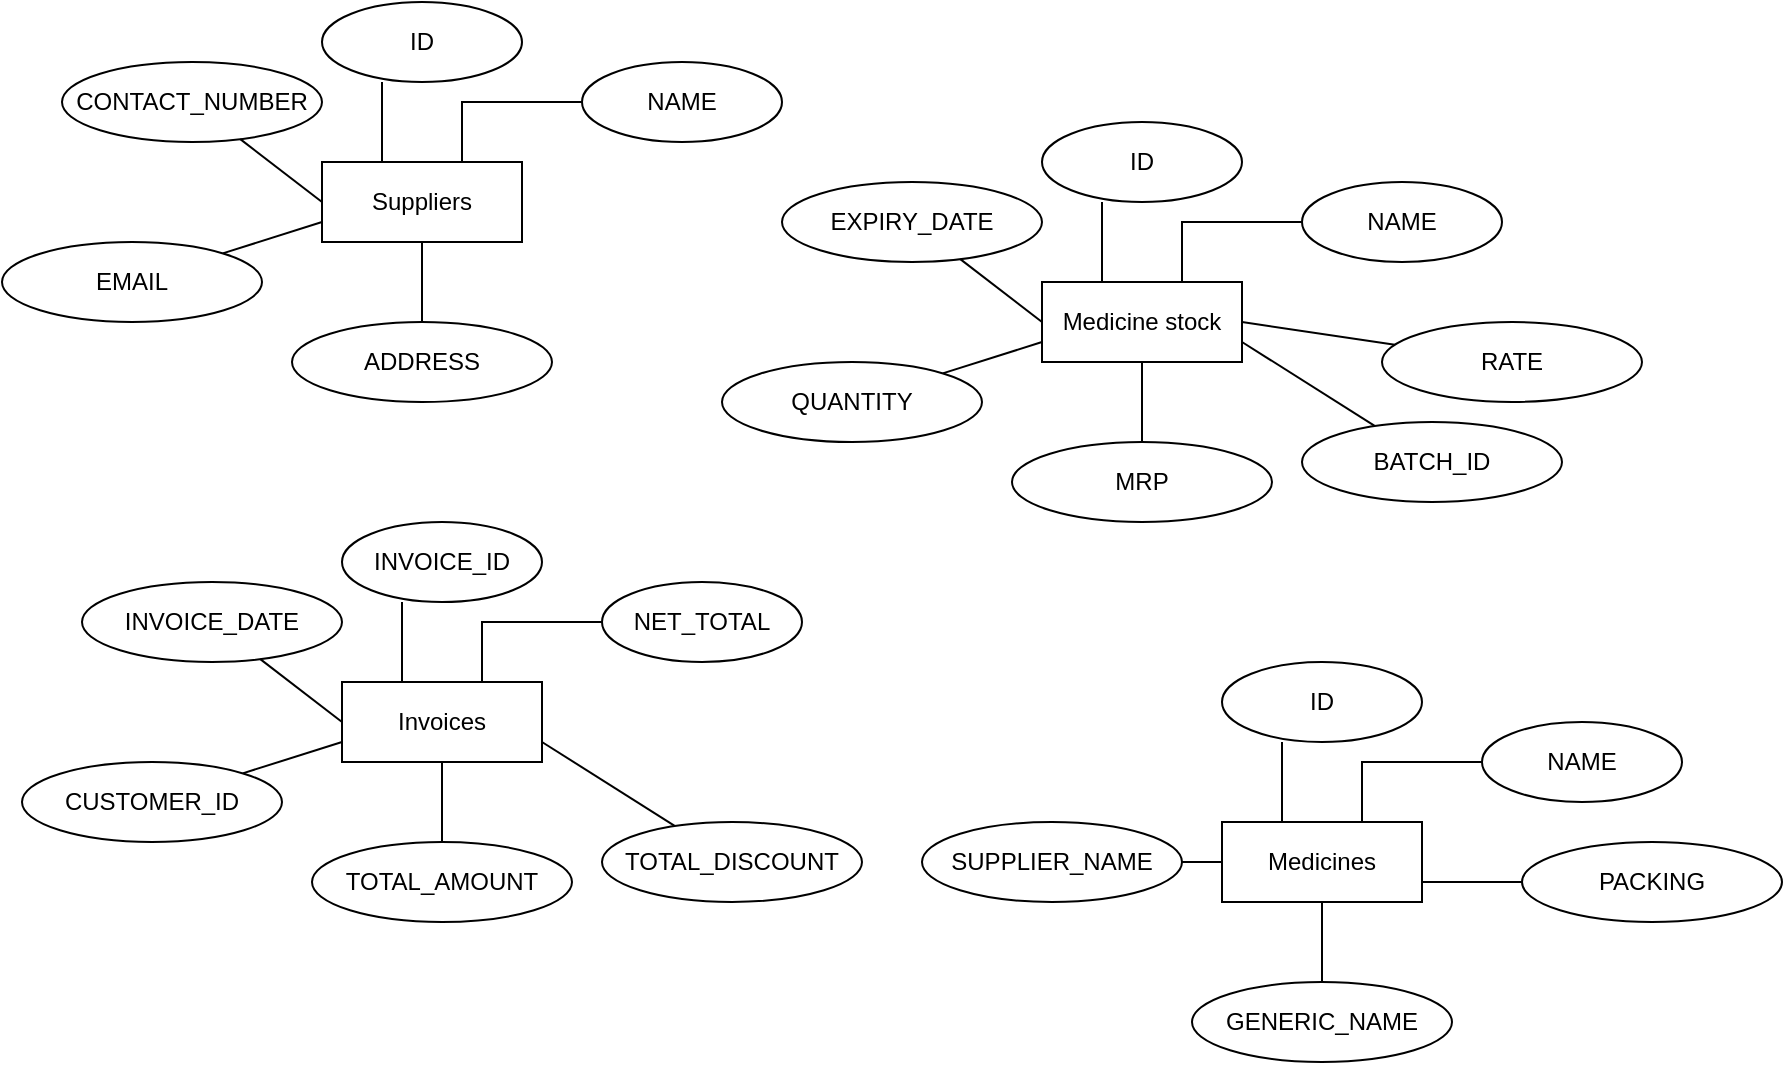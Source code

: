<mxfile version="16.4.3" type="github">
  <diagram id="R2lEEEUBdFMjLlhIrx00" name="Page-1">
    <mxGraphModel dx="727" dy="824" grid="1" gridSize="10" guides="1" tooltips="1" connect="1" arrows="1" fold="1" page="1" pageScale="1" pageWidth="850" pageHeight="1100" math="0" shadow="0" extFonts="Permanent Marker^https://fonts.googleapis.com/css?family=Permanent+Marker">
      <root>
        <mxCell id="0" />
        <mxCell id="1" parent="0" />
        <mxCell id="fip5N9C-G7Y2aDPfU7Cz-6" value="Suppliers" style="whiteSpace=wrap;html=1;align=center;" vertex="1" parent="1">
          <mxGeometry x="340" y="190" width="100" height="40" as="geometry" />
        </mxCell>
        <mxCell id="fip5N9C-G7Y2aDPfU7Cz-7" value="ID" style="ellipse;whiteSpace=wrap;html=1;align=center;" vertex="1" parent="1">
          <mxGeometry x="340" y="110" width="100" height="40" as="geometry" />
        </mxCell>
        <mxCell id="fip5N9C-G7Y2aDPfU7Cz-8" value="NAME" style="ellipse;whiteSpace=wrap;html=1;align=center;" vertex="1" parent="1">
          <mxGeometry x="470" y="140" width="100" height="40" as="geometry" />
        </mxCell>
        <mxCell id="fip5N9C-G7Y2aDPfU7Cz-10" value="" style="endArrow=none;html=1;rounded=0;entryX=0.3;entryY=1;entryDx=0;entryDy=0;entryPerimeter=0;exitX=0.3;exitY=0;exitDx=0;exitDy=0;exitPerimeter=0;" edge="1" parent="1" source="fip5N9C-G7Y2aDPfU7Cz-6" target="fip5N9C-G7Y2aDPfU7Cz-7">
          <mxGeometry width="50" height="50" relative="1" as="geometry">
            <mxPoint x="360" y="200" as="sourcePoint" />
            <mxPoint x="410" y="150" as="targetPoint" />
          </mxGeometry>
        </mxCell>
        <mxCell id="fip5N9C-G7Y2aDPfU7Cz-11" value="" style="endArrow=none;html=1;rounded=0;entryX=0;entryY=0.5;entryDx=0;entryDy=0;exitX=0.7;exitY=0;exitDx=0;exitDy=0;exitPerimeter=0;" edge="1" parent="1" source="fip5N9C-G7Y2aDPfU7Cz-6" target="fip5N9C-G7Y2aDPfU7Cz-8">
          <mxGeometry width="50" height="50" relative="1" as="geometry">
            <mxPoint x="400" y="160" as="sourcePoint" />
            <mxPoint x="380" y="160" as="targetPoint" />
            <Array as="points">
              <mxPoint x="410" y="160" />
            </Array>
          </mxGeometry>
        </mxCell>
        <mxCell id="fip5N9C-G7Y2aDPfU7Cz-12" value="CONTACT_NUMBER" style="ellipse;whiteSpace=wrap;html=1;align=center;" vertex="1" parent="1">
          <mxGeometry x="210" y="140" width="130" height="40" as="geometry" />
        </mxCell>
        <mxCell id="fip5N9C-G7Y2aDPfU7Cz-13" value="" style="endArrow=none;html=1;rounded=0;exitX=0;exitY=0.5;exitDx=0;exitDy=0;" edge="1" parent="1" target="fip5N9C-G7Y2aDPfU7Cz-12" source="fip5N9C-G7Y2aDPfU7Cz-6">
          <mxGeometry width="50" height="50" relative="1" as="geometry">
            <mxPoint x="270" y="220" as="sourcePoint" />
            <mxPoint x="310" y="180" as="targetPoint" />
          </mxGeometry>
        </mxCell>
        <mxCell id="fip5N9C-G7Y2aDPfU7Cz-14" value="EMAIL" style="ellipse;whiteSpace=wrap;html=1;align=center;" vertex="1" parent="1">
          <mxGeometry x="180" y="230" width="130" height="40" as="geometry" />
        </mxCell>
        <mxCell id="fip5N9C-G7Y2aDPfU7Cz-15" value="" style="endArrow=none;html=1;rounded=0;exitX=0;exitY=0.75;exitDx=0;exitDy=0;" edge="1" parent="1" target="fip5N9C-G7Y2aDPfU7Cz-14" source="fip5N9C-G7Y2aDPfU7Cz-6">
          <mxGeometry width="50" height="50" relative="1" as="geometry">
            <mxPoint x="310" y="300" as="sourcePoint" />
            <mxPoint x="280" y="270" as="targetPoint" />
          </mxGeometry>
        </mxCell>
        <mxCell id="fip5N9C-G7Y2aDPfU7Cz-16" value="ADDRESS" style="ellipse;whiteSpace=wrap;html=1;align=center;" vertex="1" parent="1">
          <mxGeometry x="325" y="270" width="130" height="40" as="geometry" />
        </mxCell>
        <mxCell id="fip5N9C-G7Y2aDPfU7Cz-17" value="" style="endArrow=none;html=1;rounded=0;exitX=0.5;exitY=1;exitDx=0;exitDy=0;" edge="1" parent="1" target="fip5N9C-G7Y2aDPfU7Cz-16" source="fip5N9C-G7Y2aDPfU7Cz-6">
          <mxGeometry width="50" height="50" relative="1" as="geometry">
            <mxPoint x="410" y="240" as="sourcePoint" />
            <mxPoint x="425" y="310" as="targetPoint" />
          </mxGeometry>
        </mxCell>
        <mxCell id="fip5N9C-G7Y2aDPfU7Cz-18" value="Invoices" style="whiteSpace=wrap;html=1;align=center;" vertex="1" parent="1">
          <mxGeometry x="350" y="450" width="100" height="40" as="geometry" />
        </mxCell>
        <mxCell id="fip5N9C-G7Y2aDPfU7Cz-19" value="INVOICE_ID" style="ellipse;whiteSpace=wrap;html=1;align=center;" vertex="1" parent="1">
          <mxGeometry x="350" y="370" width="100" height="40" as="geometry" />
        </mxCell>
        <mxCell id="fip5N9C-G7Y2aDPfU7Cz-20" value="NET_TOTAL" style="ellipse;whiteSpace=wrap;html=1;align=center;" vertex="1" parent="1">
          <mxGeometry x="480" y="400" width="100" height="40" as="geometry" />
        </mxCell>
        <mxCell id="fip5N9C-G7Y2aDPfU7Cz-21" value="" style="endArrow=none;html=1;rounded=0;entryX=0.3;entryY=1;entryDx=0;entryDy=0;entryPerimeter=0;exitX=0.3;exitY=0;exitDx=0;exitDy=0;exitPerimeter=0;" edge="1" parent="1" source="fip5N9C-G7Y2aDPfU7Cz-18" target="fip5N9C-G7Y2aDPfU7Cz-19">
          <mxGeometry width="50" height="50" relative="1" as="geometry">
            <mxPoint x="370" y="460" as="sourcePoint" />
            <mxPoint x="420" y="410" as="targetPoint" />
          </mxGeometry>
        </mxCell>
        <mxCell id="fip5N9C-G7Y2aDPfU7Cz-22" value="" style="endArrow=none;html=1;rounded=0;entryX=0;entryY=0.5;entryDx=0;entryDy=0;exitX=0.7;exitY=0;exitDx=0;exitDy=0;exitPerimeter=0;" edge="1" parent="1" source="fip5N9C-G7Y2aDPfU7Cz-18" target="fip5N9C-G7Y2aDPfU7Cz-20">
          <mxGeometry width="50" height="50" relative="1" as="geometry">
            <mxPoint x="410" y="420" as="sourcePoint" />
            <mxPoint x="390" y="420" as="targetPoint" />
            <Array as="points">
              <mxPoint x="420" y="420" />
            </Array>
          </mxGeometry>
        </mxCell>
        <mxCell id="fip5N9C-G7Y2aDPfU7Cz-23" value="INVOICE_DATE" style="ellipse;whiteSpace=wrap;html=1;align=center;" vertex="1" parent="1">
          <mxGeometry x="220" y="400" width="130" height="40" as="geometry" />
        </mxCell>
        <mxCell id="fip5N9C-G7Y2aDPfU7Cz-24" value="" style="endArrow=none;html=1;rounded=0;exitX=0;exitY=0.5;exitDx=0;exitDy=0;" edge="1" parent="1" source="fip5N9C-G7Y2aDPfU7Cz-18" target="fip5N9C-G7Y2aDPfU7Cz-23">
          <mxGeometry width="50" height="50" relative="1" as="geometry">
            <mxPoint x="280" y="480" as="sourcePoint" />
            <mxPoint x="320" y="440" as="targetPoint" />
          </mxGeometry>
        </mxCell>
        <mxCell id="fip5N9C-G7Y2aDPfU7Cz-25" value="CUSTOMER_ID" style="ellipse;whiteSpace=wrap;html=1;align=center;" vertex="1" parent="1">
          <mxGeometry x="190" y="490" width="130" height="40" as="geometry" />
        </mxCell>
        <mxCell id="fip5N9C-G7Y2aDPfU7Cz-26" value="" style="endArrow=none;html=1;rounded=0;exitX=0;exitY=0.75;exitDx=0;exitDy=0;" edge="1" parent="1" source="fip5N9C-G7Y2aDPfU7Cz-18" target="fip5N9C-G7Y2aDPfU7Cz-25">
          <mxGeometry width="50" height="50" relative="1" as="geometry">
            <mxPoint x="320" y="560" as="sourcePoint" />
            <mxPoint x="290" y="530" as="targetPoint" />
          </mxGeometry>
        </mxCell>
        <mxCell id="fip5N9C-G7Y2aDPfU7Cz-27" value="TOTAL_AMOUNT" style="ellipse;whiteSpace=wrap;html=1;align=center;" vertex="1" parent="1">
          <mxGeometry x="335" y="530" width="130" height="40" as="geometry" />
        </mxCell>
        <mxCell id="fip5N9C-G7Y2aDPfU7Cz-28" value="" style="endArrow=none;html=1;rounded=0;exitX=0.5;exitY=1;exitDx=0;exitDy=0;" edge="1" parent="1" source="fip5N9C-G7Y2aDPfU7Cz-18" target="fip5N9C-G7Y2aDPfU7Cz-27">
          <mxGeometry width="50" height="50" relative="1" as="geometry">
            <mxPoint x="420" y="500" as="sourcePoint" />
            <mxPoint x="435" y="570" as="targetPoint" />
          </mxGeometry>
        </mxCell>
        <mxCell id="fip5N9C-G7Y2aDPfU7Cz-29" value="TOTAL_DISCOUNT" style="ellipse;whiteSpace=wrap;html=1;align=center;" vertex="1" parent="1">
          <mxGeometry x="480" y="520" width="130" height="40" as="geometry" />
        </mxCell>
        <mxCell id="fip5N9C-G7Y2aDPfU7Cz-30" value="" style="endArrow=none;html=1;rounded=0;exitX=1;exitY=0.75;exitDx=0;exitDy=0;" edge="1" parent="1" target="fip5N9C-G7Y2aDPfU7Cz-29" source="fip5N9C-G7Y2aDPfU7Cz-18">
          <mxGeometry width="50" height="50" relative="1" as="geometry">
            <mxPoint x="545" y="480" as="sourcePoint" />
            <mxPoint x="580" y="560" as="targetPoint" />
          </mxGeometry>
        </mxCell>
        <mxCell id="fip5N9C-G7Y2aDPfU7Cz-31" value="Medicine stock" style="whiteSpace=wrap;html=1;align=center;" vertex="1" parent="1">
          <mxGeometry x="700" y="250" width="100" height="40" as="geometry" />
        </mxCell>
        <mxCell id="fip5N9C-G7Y2aDPfU7Cz-32" value="ID" style="ellipse;whiteSpace=wrap;html=1;align=center;" vertex="1" parent="1">
          <mxGeometry x="700" y="170" width="100" height="40" as="geometry" />
        </mxCell>
        <mxCell id="fip5N9C-G7Y2aDPfU7Cz-33" value="NAME" style="ellipse;whiteSpace=wrap;html=1;align=center;" vertex="1" parent="1">
          <mxGeometry x="830" y="200" width="100" height="40" as="geometry" />
        </mxCell>
        <mxCell id="fip5N9C-G7Y2aDPfU7Cz-34" value="" style="endArrow=none;html=1;rounded=0;entryX=0.3;entryY=1;entryDx=0;entryDy=0;entryPerimeter=0;exitX=0.3;exitY=0;exitDx=0;exitDy=0;exitPerimeter=0;" edge="1" parent="1" source="fip5N9C-G7Y2aDPfU7Cz-31" target="fip5N9C-G7Y2aDPfU7Cz-32">
          <mxGeometry width="50" height="50" relative="1" as="geometry">
            <mxPoint x="720" y="260" as="sourcePoint" />
            <mxPoint x="770" y="210" as="targetPoint" />
          </mxGeometry>
        </mxCell>
        <mxCell id="fip5N9C-G7Y2aDPfU7Cz-35" value="" style="endArrow=none;html=1;rounded=0;entryX=0;entryY=0.5;entryDx=0;entryDy=0;exitX=0.7;exitY=0;exitDx=0;exitDy=0;exitPerimeter=0;" edge="1" parent="1" source="fip5N9C-G7Y2aDPfU7Cz-31" target="fip5N9C-G7Y2aDPfU7Cz-33">
          <mxGeometry width="50" height="50" relative="1" as="geometry">
            <mxPoint x="760" y="220" as="sourcePoint" />
            <mxPoint x="740" y="220" as="targetPoint" />
            <Array as="points">
              <mxPoint x="770" y="220" />
            </Array>
          </mxGeometry>
        </mxCell>
        <mxCell id="fip5N9C-G7Y2aDPfU7Cz-36" value="EXPIRY_DATE" style="ellipse;whiteSpace=wrap;html=1;align=center;" vertex="1" parent="1">
          <mxGeometry x="570" y="200" width="130" height="40" as="geometry" />
        </mxCell>
        <mxCell id="fip5N9C-G7Y2aDPfU7Cz-37" value="" style="endArrow=none;html=1;rounded=0;exitX=0;exitY=0.5;exitDx=0;exitDy=0;" edge="1" parent="1" source="fip5N9C-G7Y2aDPfU7Cz-31" target="fip5N9C-G7Y2aDPfU7Cz-36">
          <mxGeometry width="50" height="50" relative="1" as="geometry">
            <mxPoint x="630" y="280" as="sourcePoint" />
            <mxPoint x="670" y="240" as="targetPoint" />
          </mxGeometry>
        </mxCell>
        <mxCell id="fip5N9C-G7Y2aDPfU7Cz-38" value="QUANTITY" style="ellipse;whiteSpace=wrap;html=1;align=center;" vertex="1" parent="1">
          <mxGeometry x="540" y="290" width="130" height="40" as="geometry" />
        </mxCell>
        <mxCell id="fip5N9C-G7Y2aDPfU7Cz-39" value="" style="endArrow=none;html=1;rounded=0;exitX=0;exitY=0.75;exitDx=0;exitDy=0;" edge="1" parent="1" source="fip5N9C-G7Y2aDPfU7Cz-31" target="fip5N9C-G7Y2aDPfU7Cz-38">
          <mxGeometry width="50" height="50" relative="1" as="geometry">
            <mxPoint x="670" y="360" as="sourcePoint" />
            <mxPoint x="640" y="330" as="targetPoint" />
          </mxGeometry>
        </mxCell>
        <mxCell id="fip5N9C-G7Y2aDPfU7Cz-40" value="MRP" style="ellipse;whiteSpace=wrap;html=1;align=center;" vertex="1" parent="1">
          <mxGeometry x="685" y="330" width="130" height="40" as="geometry" />
        </mxCell>
        <mxCell id="fip5N9C-G7Y2aDPfU7Cz-41" value="" style="endArrow=none;html=1;rounded=0;exitX=0.5;exitY=1;exitDx=0;exitDy=0;" edge="1" parent="1" source="fip5N9C-G7Y2aDPfU7Cz-31" target="fip5N9C-G7Y2aDPfU7Cz-40">
          <mxGeometry width="50" height="50" relative="1" as="geometry">
            <mxPoint x="770" y="300" as="sourcePoint" />
            <mxPoint x="785" y="370" as="targetPoint" />
          </mxGeometry>
        </mxCell>
        <mxCell id="fip5N9C-G7Y2aDPfU7Cz-42" value="BATCH_ID" style="ellipse;whiteSpace=wrap;html=1;align=center;" vertex="1" parent="1">
          <mxGeometry x="830" y="320" width="130" height="40" as="geometry" />
        </mxCell>
        <mxCell id="fip5N9C-G7Y2aDPfU7Cz-43" value="" style="endArrow=none;html=1;rounded=0;exitX=1;exitY=0.75;exitDx=0;exitDy=0;" edge="1" parent="1" source="fip5N9C-G7Y2aDPfU7Cz-31" target="fip5N9C-G7Y2aDPfU7Cz-42">
          <mxGeometry width="50" height="50" relative="1" as="geometry">
            <mxPoint x="895" y="280" as="sourcePoint" />
            <mxPoint x="930" y="360" as="targetPoint" />
          </mxGeometry>
        </mxCell>
        <mxCell id="fip5N9C-G7Y2aDPfU7Cz-44" value="RATE" style="ellipse;whiteSpace=wrap;html=1;align=center;" vertex="1" parent="1">
          <mxGeometry x="870" y="270" width="130" height="40" as="geometry" />
        </mxCell>
        <mxCell id="fip5N9C-G7Y2aDPfU7Cz-45" value="" style="endArrow=none;html=1;rounded=0;exitX=1;exitY=0.5;exitDx=0;exitDy=0;" edge="1" parent="1" target="fip5N9C-G7Y2aDPfU7Cz-44" source="fip5N9C-G7Y2aDPfU7Cz-31">
          <mxGeometry width="50" height="50" relative="1" as="geometry">
            <mxPoint x="840.0" y="230" as="sourcePoint" />
            <mxPoint x="970" y="310" as="targetPoint" />
          </mxGeometry>
        </mxCell>
        <mxCell id="fip5N9C-G7Y2aDPfU7Cz-46" value="Medicines" style="whiteSpace=wrap;html=1;align=center;" vertex="1" parent="1">
          <mxGeometry x="790" y="520" width="100" height="40" as="geometry" />
        </mxCell>
        <mxCell id="fip5N9C-G7Y2aDPfU7Cz-47" value="ID" style="ellipse;whiteSpace=wrap;html=1;align=center;" vertex="1" parent="1">
          <mxGeometry x="790" y="440" width="100" height="40" as="geometry" />
        </mxCell>
        <mxCell id="fip5N9C-G7Y2aDPfU7Cz-48" value="NAME" style="ellipse;whiteSpace=wrap;html=1;align=center;" vertex="1" parent="1">
          <mxGeometry x="920" y="470" width="100" height="40" as="geometry" />
        </mxCell>
        <mxCell id="fip5N9C-G7Y2aDPfU7Cz-49" value="" style="endArrow=none;html=1;rounded=0;entryX=0.3;entryY=1;entryDx=0;entryDy=0;entryPerimeter=0;exitX=0.3;exitY=0;exitDx=0;exitDy=0;exitPerimeter=0;" edge="1" parent="1" source="fip5N9C-G7Y2aDPfU7Cz-46" target="fip5N9C-G7Y2aDPfU7Cz-47">
          <mxGeometry width="50" height="50" relative="1" as="geometry">
            <mxPoint x="810" y="530" as="sourcePoint" />
            <mxPoint x="860" y="480" as="targetPoint" />
          </mxGeometry>
        </mxCell>
        <mxCell id="fip5N9C-G7Y2aDPfU7Cz-50" value="" style="endArrow=none;html=1;rounded=0;entryX=0;entryY=0.5;entryDx=0;entryDy=0;exitX=0.7;exitY=0;exitDx=0;exitDy=0;exitPerimeter=0;" edge="1" parent="1" source="fip5N9C-G7Y2aDPfU7Cz-46" target="fip5N9C-G7Y2aDPfU7Cz-48">
          <mxGeometry width="50" height="50" relative="1" as="geometry">
            <mxPoint x="850" y="490" as="sourcePoint" />
            <mxPoint x="830" y="490" as="targetPoint" />
            <Array as="points">
              <mxPoint x="860" y="490" />
            </Array>
          </mxGeometry>
        </mxCell>
        <mxCell id="fip5N9C-G7Y2aDPfU7Cz-53" value="SUPPLIER_NAME" style="ellipse;whiteSpace=wrap;html=1;align=center;" vertex="1" parent="1">
          <mxGeometry x="640" y="520" width="130" height="40" as="geometry" />
        </mxCell>
        <mxCell id="fip5N9C-G7Y2aDPfU7Cz-54" value="" style="endArrow=none;html=1;rounded=0;exitX=0;exitY=0.5;exitDx=0;exitDy=0;" edge="1" parent="1" source="fip5N9C-G7Y2aDPfU7Cz-46" target="fip5N9C-G7Y2aDPfU7Cz-53">
          <mxGeometry width="50" height="50" relative="1" as="geometry">
            <mxPoint x="760" y="630" as="sourcePoint" />
            <mxPoint x="730" y="600" as="targetPoint" />
          </mxGeometry>
        </mxCell>
        <mxCell id="fip5N9C-G7Y2aDPfU7Cz-55" value="GENERIC_NAME" style="ellipse;whiteSpace=wrap;html=1;align=center;" vertex="1" parent="1">
          <mxGeometry x="775" y="600" width="130" height="40" as="geometry" />
        </mxCell>
        <mxCell id="fip5N9C-G7Y2aDPfU7Cz-56" value="" style="endArrow=none;html=1;rounded=0;exitX=0.5;exitY=1;exitDx=0;exitDy=0;" edge="1" parent="1" source="fip5N9C-G7Y2aDPfU7Cz-46" target="fip5N9C-G7Y2aDPfU7Cz-55">
          <mxGeometry width="50" height="50" relative="1" as="geometry">
            <mxPoint x="860" y="570" as="sourcePoint" />
            <mxPoint x="875" y="640" as="targetPoint" />
          </mxGeometry>
        </mxCell>
        <mxCell id="fip5N9C-G7Y2aDPfU7Cz-57" value="PACKING" style="ellipse;whiteSpace=wrap;html=1;align=center;" vertex="1" parent="1">
          <mxGeometry x="940" y="530" width="130" height="40" as="geometry" />
        </mxCell>
        <mxCell id="fip5N9C-G7Y2aDPfU7Cz-58" value="" style="endArrow=none;html=1;rounded=0;exitX=1;exitY=0.75;exitDx=0;exitDy=0;" edge="1" parent="1" source="fip5N9C-G7Y2aDPfU7Cz-46" target="fip5N9C-G7Y2aDPfU7Cz-57">
          <mxGeometry width="50" height="50" relative="1" as="geometry">
            <mxPoint x="985" y="550" as="sourcePoint" />
            <mxPoint x="1020" y="630" as="targetPoint" />
          </mxGeometry>
        </mxCell>
      </root>
    </mxGraphModel>
  </diagram>
</mxfile>
